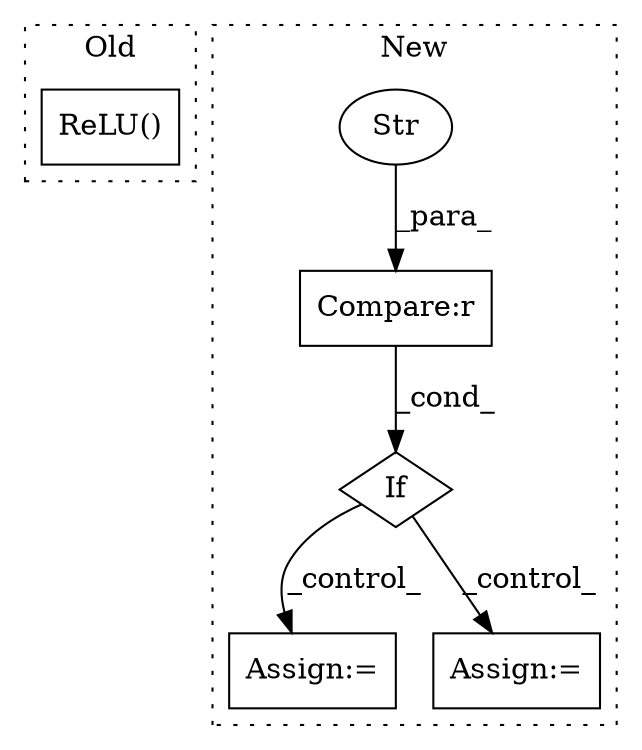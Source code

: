 digraph G {
subgraph cluster0 {
1 [label="ReLU()" a="75" s="413,425" l="8,1" shape="box"];
label = "Old";
style="dotted";
}
subgraph cluster1 {
2 [label="If" a="96" s="231,247" l="3,14" shape="diamond"];
3 [label="Compare:r" a="40" s="234" l="13" shape="box"];
4 [label="Assign:=" a="68" s="687" l="3" shape="box"];
5 [label="Assign:=" a="68" s="505" l="3" shape="box"];
6 [label="Str" a="66" s="241" l="6" shape="ellipse"];
label = "New";
style="dotted";
}
2 -> 4 [label="_control_"];
2 -> 5 [label="_control_"];
3 -> 2 [label="_cond_"];
6 -> 3 [label="_para_"];
}